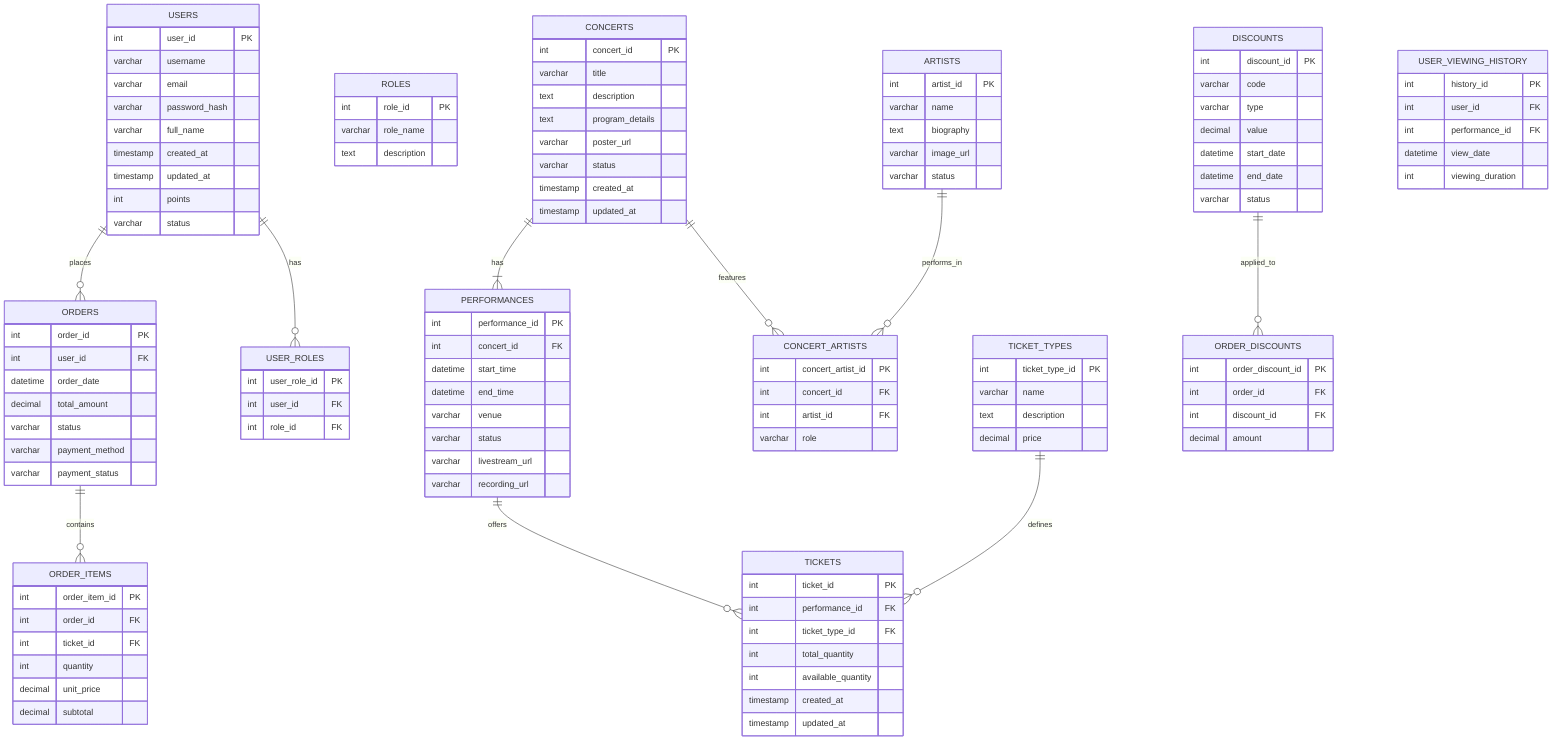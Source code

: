 erDiagram
    USERS ||--o{ ORDERS : places
    USERS ||--o{ USER_ROLES : has
    USERS {
        int user_id PK
        varchar username
        varchar email
        varchar password_hash
        varchar full_name
        timestamp created_at
        timestamp updated_at
        int points
        varchar status
    }
    
    USER_ROLES {
        int user_role_id PK
        int user_id FK
        int role_id FK
    }
    
    ROLES {
        int role_id PK
        varchar role_name
        text description
    }

    CONCERTS ||--|{ PERFORMANCES : has
    CONCERTS ||--o{ CONCERT_ARTISTS : features
    CONCERTS {
        int concert_id PK
        varchar title
        text description
        text program_details
        varchar poster_url
        varchar status
        timestamp created_at
        timestamp updated_at
    }
    
    PERFORMANCES ||--o{ TICKETS : offers
    PERFORMANCES {
        int performance_id PK
        int concert_id FK
        datetime start_time
        datetime end_time
        varchar venue
        varchar status
        varchar livestream_url
        varchar recording_url
    }

    ARTISTS ||--o{ CONCERT_ARTISTS : performs_in
    ARTISTS {
        int artist_id PK
        varchar name
        text biography
        varchar image_url
        varchar status
    }
    
    CONCERT_ARTISTS {
        int concert_artist_id PK
        int concert_id FK
        int artist_id FK
        varchar role
    }
    
    TICKET_TYPES ||--o{ TICKETS : defines
    TICKET_TYPES {
        int ticket_type_id PK
        varchar name
        text description
        decimal price
    }
    
    TICKETS {
        int ticket_id PK
        int performance_id FK
        int ticket_type_id FK
        int total_quantity
        int available_quantity
        timestamp created_at
        timestamp updated_at
    }
    
    ORDERS ||--o{ ORDER_ITEMS : contains
    ORDERS {
        int order_id PK
        int user_id FK
        datetime order_date
        decimal total_amount
        varchar status
        varchar payment_method
        varchar payment_status
    }
    
    ORDER_ITEMS {
        int order_item_id PK
        int order_id FK
        int ticket_id FK
        int quantity
        decimal unit_price
        decimal subtotal
    }
    
    DISCOUNTS ||--o{ ORDER_DISCOUNTS : applied_to
    DISCOUNTS {
        int discount_id PK
        varchar code
        varchar type
        decimal value
        datetime start_date
        datetime end_date
        varchar status
    }
    
    ORDER_DISCOUNTS {
        int order_discount_id PK
        int order_id FK
        int discount_id FK
        decimal amount
    }
    
    USER_VIEWING_HISTORY {
        int history_id PK
        int user_id FK
        int performance_id FK
        datetime view_date
        int viewing_duration
    }